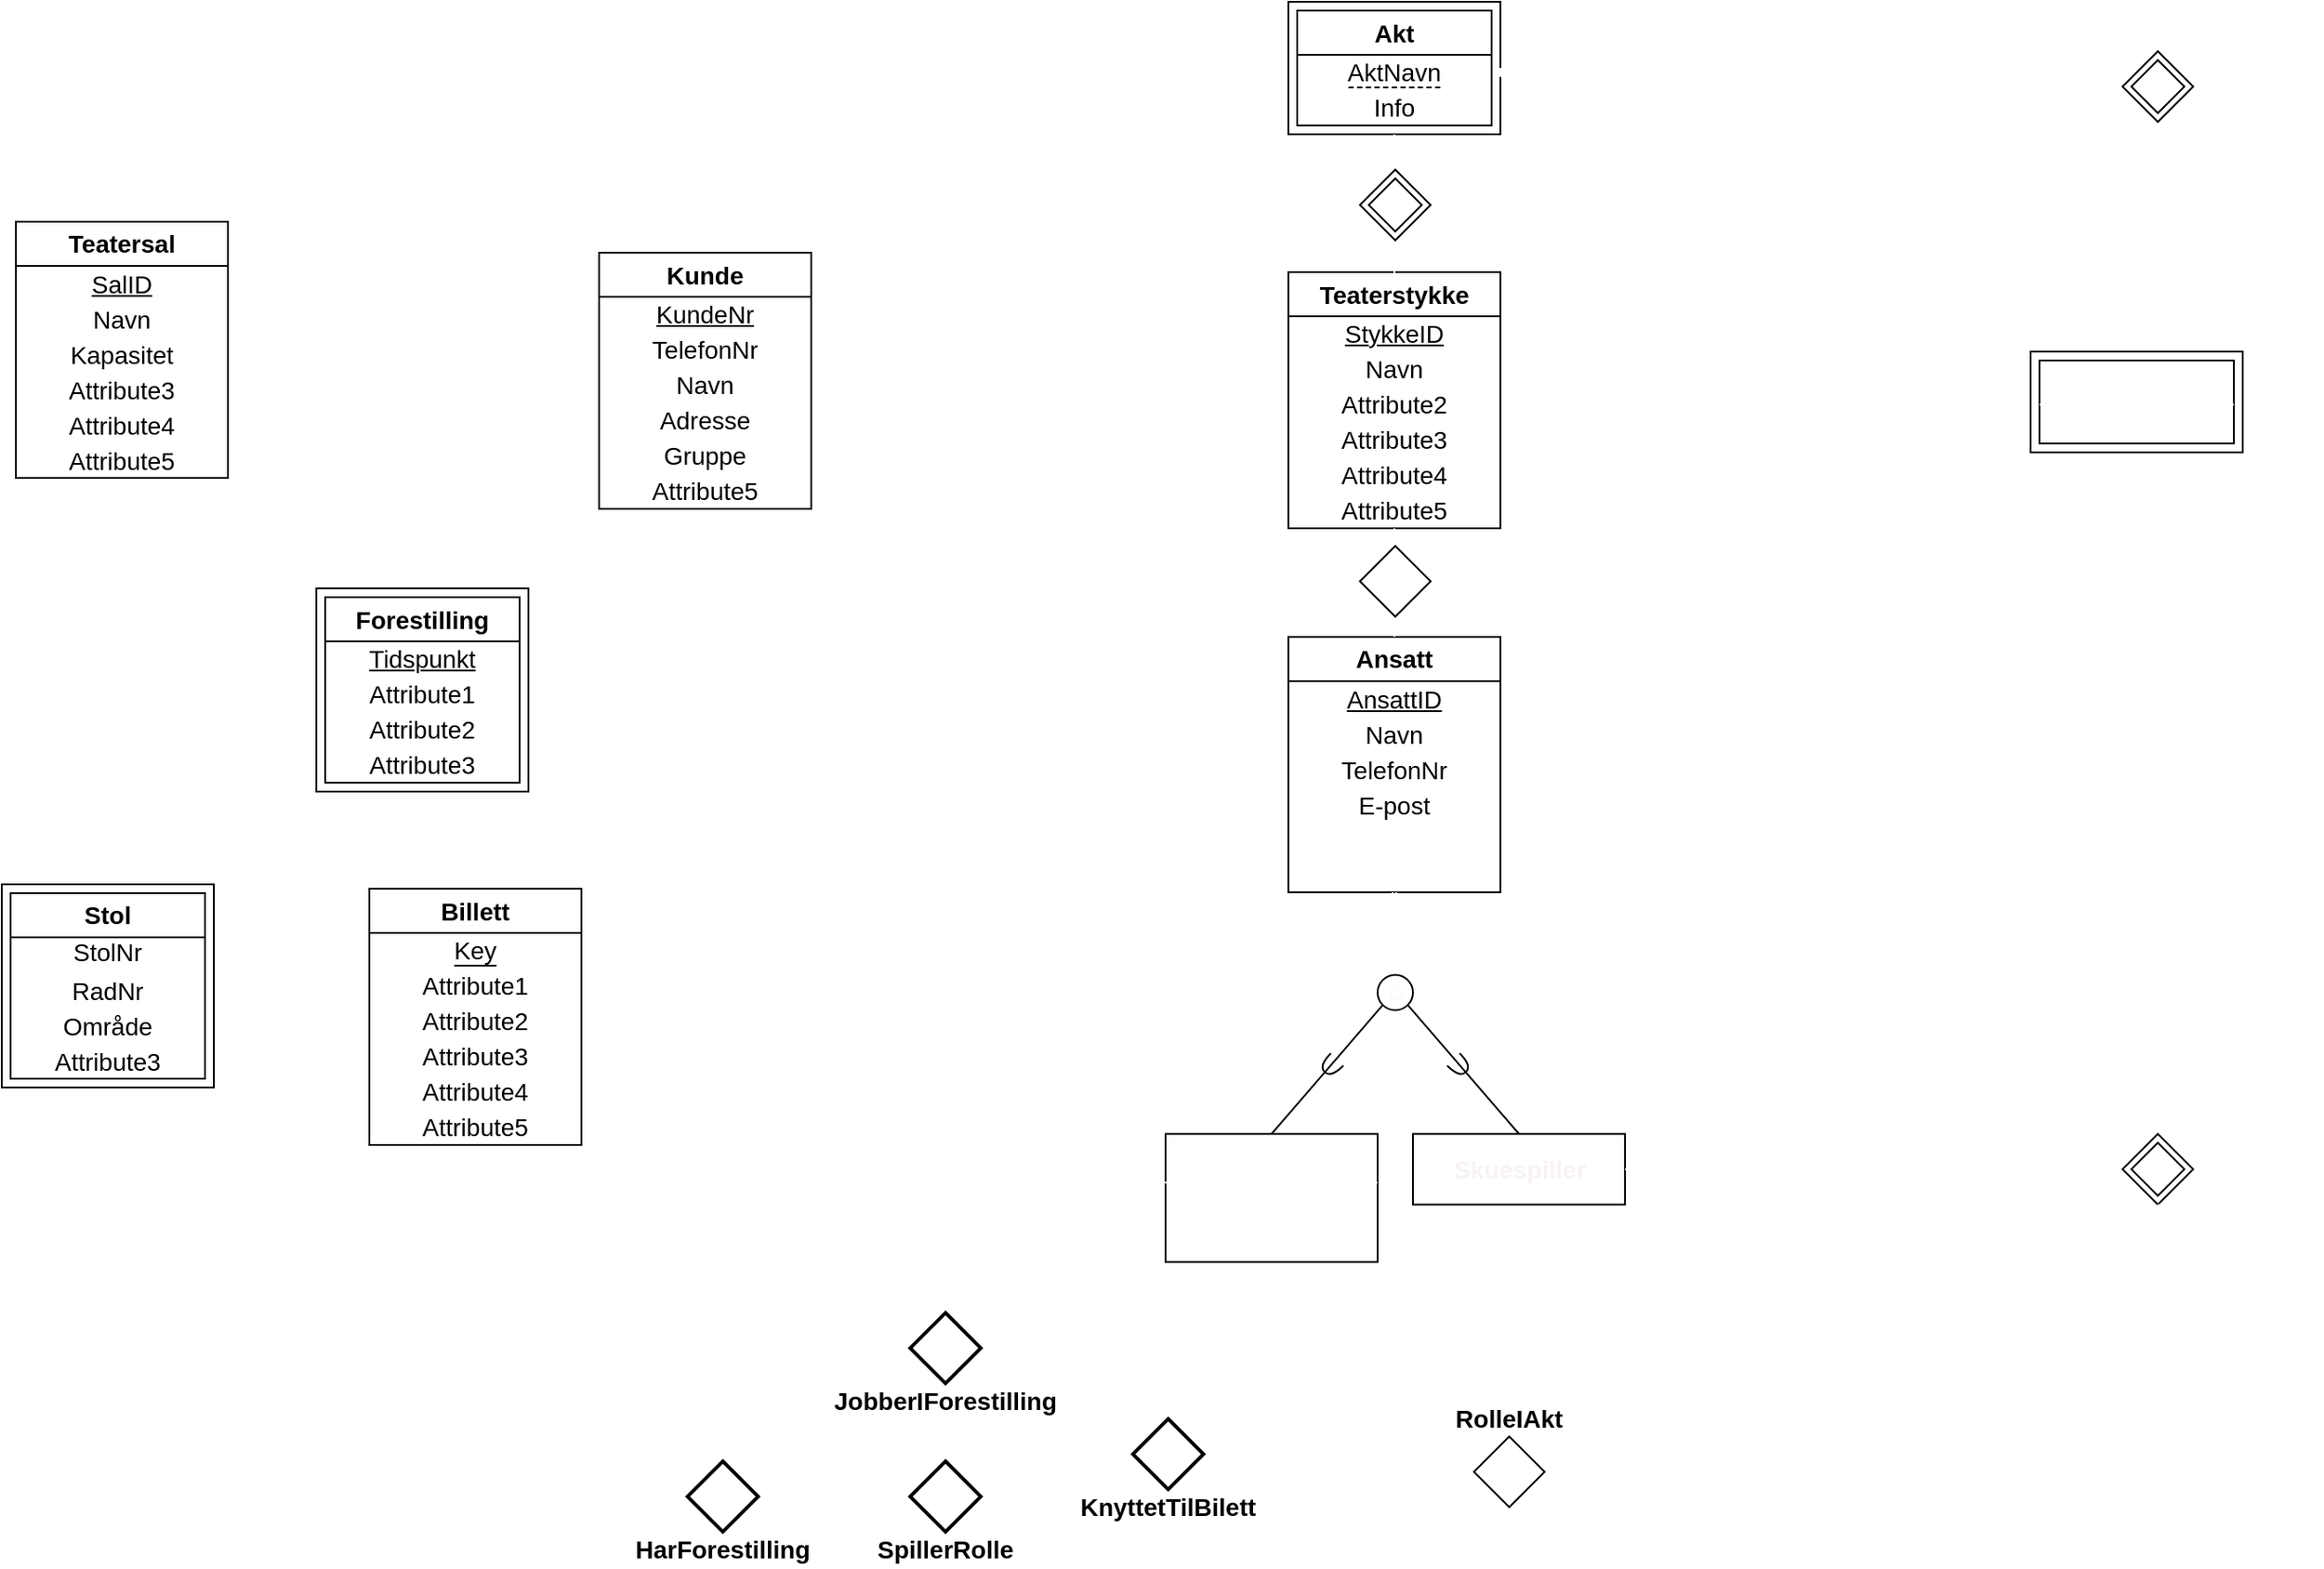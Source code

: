 <mxfile>
    <diagram id="6aBOskwQsQeoWCjWC5uv" name="Page-1">
        <mxGraphModel dx="283" dy="210" grid="1" gridSize="14" guides="1" tooltips="1" connect="1" arrows="1" fold="1" page="1" pageScale="1" pageWidth="1654" pageHeight="2336" math="0" shadow="0">
            <root>
                <mxCell id="0"/>
                <mxCell id="1" parent="0"/>
                <mxCell id="17" value="" style="rounded=0;whiteSpace=wrap;html=1;fontSize=14;strokeColor=default;strokeWidth=1;" vertex="1" parent="1">
                    <mxGeometry x="450" y="240" width="120" height="145" as="geometry"/>
                </mxCell>
                <mxCell id="18" value="&lt;span style=&quot;font-size: 14px;&quot;&gt;&lt;b&gt;Kunde&lt;/b&gt;&lt;/span&gt;" style="text;strokeColor=none;align=center;fillColor=none;html=1;verticalAlign=middle;whiteSpace=wrap;rounded=0;strokeWidth=1;" vertex="1" parent="1">
                    <mxGeometry x="450" y="240" width="120" height="25" as="geometry"/>
                </mxCell>
                <mxCell id="19" style="edgeStyle=none;html=1;exitX=0;exitY=0;exitDx=0;exitDy=0;entryX=1;entryY=0;entryDx=0;entryDy=0;endArrow=none;endFill=0;" edge="1" parent="1">
                    <mxGeometry relative="1" as="geometry">
                        <mxPoint x="450" y="265" as="sourcePoint"/>
                        <mxPoint x="570" y="265" as="targetPoint"/>
                    </mxGeometry>
                </mxCell>
                <mxCell id="20" value="&lt;span style=&quot;font-size: 14px;&quot;&gt;TelefonNr&lt;/span&gt;" style="text;strokeColor=none;align=center;fillColor=none;html=1;verticalAlign=middle;whiteSpace=wrap;rounded=0;strokeWidth=1;fontStyle=0" vertex="1" parent="1">
                    <mxGeometry x="450" y="285" width="120" height="20" as="geometry"/>
                </mxCell>
                <mxCell id="21" value="&lt;span style=&quot;font-size: 14px;&quot;&gt;Navn&lt;/span&gt;" style="text;strokeColor=none;align=center;fillColor=none;html=1;verticalAlign=middle;whiteSpace=wrap;rounded=0;strokeWidth=1;fontStyle=0" vertex="1" parent="1">
                    <mxGeometry x="450" y="305" width="120" height="20" as="geometry"/>
                </mxCell>
                <mxCell id="22" value="&lt;span style=&quot;font-size: 14px;&quot;&gt;Adresse&lt;/span&gt;" style="text;strokeColor=none;align=center;fillColor=none;html=1;verticalAlign=middle;whiteSpace=wrap;rounded=0;strokeWidth=1;fontStyle=0" vertex="1" parent="1">
                    <mxGeometry x="450" y="325" width="120" height="20" as="geometry"/>
                </mxCell>
                <mxCell id="23" value="&lt;span style=&quot;font-size: 14px;&quot;&gt;Gruppe&lt;/span&gt;" style="text;strokeColor=none;align=center;fillColor=none;html=1;verticalAlign=middle;whiteSpace=wrap;rounded=0;strokeWidth=1;fontStyle=0" vertex="1" parent="1">
                    <mxGeometry x="450" y="345" width="120" height="20" as="geometry"/>
                </mxCell>
                <mxCell id="24" value="&lt;font style=&quot;font-size: 14px;&quot;&gt;Attribute5&lt;/font&gt;" style="text;strokeColor=none;align=center;fillColor=none;html=1;verticalAlign=middle;whiteSpace=wrap;rounded=0;strokeWidth=1;fontStyle=0" vertex="1" parent="1">
                    <mxGeometry x="450" y="365" width="120" height="20" as="geometry"/>
                </mxCell>
                <mxCell id="25" value="&lt;span style=&quot;font-size: 14px;&quot;&gt;&lt;u&gt;KundeNr&lt;/u&gt;&lt;/span&gt;" style="text;strokeColor=none;align=center;fillColor=none;html=1;verticalAlign=middle;whiteSpace=wrap;rounded=0;strokeWidth=1;labelPosition=center;verticalLabelPosition=middle;" vertex="1" parent="1">
                    <mxGeometry x="450" y="265" width="120" height="20" as="geometry"/>
                </mxCell>
                <mxCell id="27" value="" style="rounded=0;whiteSpace=wrap;html=1;fontSize=14;strokeColor=default;strokeWidth=1;" vertex="1" parent="1">
                    <mxGeometry x="120" y="222.5" width="120" height="145" as="geometry"/>
                </mxCell>
                <mxCell id="28" value="&lt;span style=&quot;font-size: 14px;&quot;&gt;&lt;b&gt;Teatersal&lt;/b&gt;&lt;/span&gt;" style="text;strokeColor=none;align=center;fillColor=none;html=1;verticalAlign=middle;whiteSpace=wrap;rounded=0;strokeWidth=1;" vertex="1" parent="1">
                    <mxGeometry x="120" y="222.5" width="120" height="25" as="geometry"/>
                </mxCell>
                <mxCell id="29" style="edgeStyle=none;html=1;exitX=0;exitY=0;exitDx=0;exitDy=0;entryX=1;entryY=0;entryDx=0;entryDy=0;endArrow=none;endFill=0;" edge="1" parent="1">
                    <mxGeometry relative="1" as="geometry">
                        <mxPoint x="120" y="247.5" as="sourcePoint"/>
                        <mxPoint x="240" y="247.5" as="targetPoint"/>
                    </mxGeometry>
                </mxCell>
                <mxCell id="30" value="&lt;span style=&quot;font-size: 14px;&quot;&gt;Navn&lt;/span&gt;" style="text;strokeColor=none;align=center;fillColor=none;html=1;verticalAlign=middle;whiteSpace=wrap;rounded=0;strokeWidth=1;fontStyle=0" vertex="1" parent="1">
                    <mxGeometry x="120" y="267.5" width="120" height="20" as="geometry"/>
                </mxCell>
                <mxCell id="31" value="&lt;span style=&quot;font-size: 14px;&quot;&gt;Kapasitet&lt;/span&gt;" style="text;strokeColor=none;align=center;fillColor=none;html=1;verticalAlign=middle;whiteSpace=wrap;rounded=0;strokeWidth=1;fontStyle=0" vertex="1" parent="1">
                    <mxGeometry x="120" y="287.5" width="120" height="20" as="geometry"/>
                </mxCell>
                <mxCell id="32" value="&lt;font style=&quot;font-size: 14px;&quot;&gt;Attribute3&lt;/font&gt;" style="text;strokeColor=none;align=center;fillColor=none;html=1;verticalAlign=middle;whiteSpace=wrap;rounded=0;strokeWidth=1;fontStyle=0" vertex="1" parent="1">
                    <mxGeometry x="120" y="307.5" width="120" height="20" as="geometry"/>
                </mxCell>
                <mxCell id="33" value="&lt;font style=&quot;font-size: 14px;&quot;&gt;Attribute4&lt;/font&gt;" style="text;strokeColor=none;align=center;fillColor=none;html=1;verticalAlign=middle;whiteSpace=wrap;rounded=0;strokeWidth=1;fontStyle=0" vertex="1" parent="1">
                    <mxGeometry x="120" y="327.5" width="120" height="20" as="geometry"/>
                </mxCell>
                <mxCell id="34" value="&lt;font style=&quot;font-size: 14px;&quot;&gt;Attribute5&lt;/font&gt;" style="text;strokeColor=none;align=center;fillColor=none;html=1;verticalAlign=middle;whiteSpace=wrap;rounded=0;strokeWidth=1;fontStyle=0" vertex="1" parent="1">
                    <mxGeometry x="120" y="347.5" width="120" height="20" as="geometry"/>
                </mxCell>
                <mxCell id="35" value="&lt;span style=&quot;font-size: 14px;&quot;&gt;&lt;u&gt;SalID&lt;/u&gt;&lt;/span&gt;" style="text;strokeColor=none;align=center;fillColor=none;html=1;verticalAlign=middle;whiteSpace=wrap;rounded=0;strokeWidth=1;labelPosition=center;verticalLabelPosition=middle;" vertex="1" parent="1">
                    <mxGeometry x="120" y="247.5" width="120" height="20" as="geometry"/>
                </mxCell>
                <mxCell id="45" value="" style="rounded=0;whiteSpace=wrap;html=1;fontSize=14;strokeColor=default;strokeWidth=1;" vertex="1" parent="1">
                    <mxGeometry x="290" y="430" width="120" height="115" as="geometry"/>
                </mxCell>
                <mxCell id="46" value="" style="rounded=0;whiteSpace=wrap;html=1;fontSize=14;strokeColor=default;strokeWidth=1;" vertex="1" parent="1">
                    <mxGeometry x="295" y="435" width="110" height="105" as="geometry"/>
                </mxCell>
                <mxCell id="47" value="&lt;span style=&quot;font-size: 14px;&quot;&gt;&lt;b&gt;Forestilling&lt;/b&gt;&lt;/span&gt;" style="text;strokeColor=none;align=center;fillColor=none;html=1;verticalAlign=middle;whiteSpace=wrap;rounded=0;strokeWidth=1;" vertex="1" parent="1">
                    <mxGeometry x="295" y="435" width="110" height="25" as="geometry"/>
                </mxCell>
                <mxCell id="48" value="&lt;span style=&quot;border-color: var(--border-color); font-size: 14px;&quot;&gt;Attribute1&lt;/span&gt;" style="text;strokeColor=none;align=center;fillColor=none;html=1;verticalAlign=middle;whiteSpace=wrap;rounded=0;strokeWidth=1;" vertex="1" parent="1">
                    <mxGeometry x="295" y="480" width="110" height="20" as="geometry"/>
                </mxCell>
                <mxCell id="49" value="&lt;span style=&quot;border-color: var(--border-color); font-size: 14px;&quot;&gt;Attribute2&lt;/span&gt;" style="text;strokeColor=none;align=center;fillColor=none;html=1;verticalAlign=middle;whiteSpace=wrap;rounded=0;strokeWidth=1;" vertex="1" parent="1">
                    <mxGeometry x="295" y="500" width="110" height="20" as="geometry"/>
                </mxCell>
                <mxCell id="50" style="edgeStyle=none;html=1;exitX=0;exitY=0;exitDx=0;exitDy=0;entryX=1;entryY=0;entryDx=0;entryDy=0;endArrow=none;endFill=0;" edge="1" parent="1">
                    <mxGeometry relative="1" as="geometry">
                        <mxPoint x="295" y="460" as="sourcePoint"/>
                        <mxPoint x="405" y="460" as="targetPoint"/>
                    </mxGeometry>
                </mxCell>
                <mxCell id="51" value="&lt;span style=&quot;border-color: var(--border-color); font-size: 14px;&quot;&gt;Attribute3&lt;/span&gt;" style="text;strokeColor=none;align=center;fillColor=none;html=1;verticalAlign=middle;whiteSpace=wrap;rounded=0;strokeWidth=1;" vertex="1" parent="1">
                    <mxGeometry x="295" y="520" width="110" height="20" as="geometry"/>
                </mxCell>
                <mxCell id="52" value="&lt;span style=&quot;font-size: 14px;&quot;&gt;Tidspunkt&lt;/span&gt;" style="text;strokeColor=none;align=center;fillColor=none;html=1;verticalAlign=middle;whiteSpace=wrap;rounded=0;strokeWidth=1;fontStyle=4" vertex="1" parent="1">
                    <mxGeometry x="295" y="460" width="110" height="20" as="geometry"/>
                </mxCell>
                <mxCell id="53" value="" style="rounded=0;whiteSpace=wrap;html=1;fontSize=14;strokeColor=default;strokeWidth=1;" vertex="1" parent="1">
                    <mxGeometry x="840" y="251" width="120" height="145" as="geometry"/>
                </mxCell>
                <mxCell id="54" value="&lt;span style=&quot;font-size: 14px;&quot;&gt;&lt;b&gt;Teaterstykke&lt;/b&gt;&lt;/span&gt;" style="text;strokeColor=none;align=center;fillColor=none;html=1;verticalAlign=middle;whiteSpace=wrap;rounded=0;strokeWidth=1;" vertex="1" parent="1">
                    <mxGeometry x="840" y="251" width="120" height="25" as="geometry"/>
                </mxCell>
                <mxCell id="55" style="edgeStyle=none;html=1;exitX=0;exitY=0;exitDx=0;exitDy=0;entryX=1;entryY=0;entryDx=0;entryDy=0;endArrow=none;endFill=0;" edge="1" parent="1">
                    <mxGeometry relative="1" as="geometry">
                        <mxPoint x="840" y="276" as="sourcePoint"/>
                        <mxPoint x="960" y="276" as="targetPoint"/>
                    </mxGeometry>
                </mxCell>
                <mxCell id="56" value="&lt;span style=&quot;font-size: 14px;&quot;&gt;Navn&lt;/span&gt;" style="text;strokeColor=none;align=center;fillColor=none;html=1;verticalAlign=middle;whiteSpace=wrap;rounded=0;strokeWidth=1;fontStyle=0" vertex="1" parent="1">
                    <mxGeometry x="840" y="296" width="120" height="20" as="geometry"/>
                </mxCell>
                <mxCell id="57" value="&lt;font style=&quot;font-size: 14px;&quot;&gt;Attribute2&lt;/font&gt;" style="text;strokeColor=none;align=center;fillColor=none;html=1;verticalAlign=middle;whiteSpace=wrap;rounded=0;strokeWidth=1;fontStyle=0" vertex="1" parent="1">
                    <mxGeometry x="840" y="316" width="120" height="20" as="geometry"/>
                </mxCell>
                <mxCell id="58" value="&lt;font style=&quot;font-size: 14px;&quot;&gt;Attribute3&lt;/font&gt;" style="text;strokeColor=none;align=center;fillColor=none;html=1;verticalAlign=middle;whiteSpace=wrap;rounded=0;strokeWidth=1;fontStyle=0" vertex="1" parent="1">
                    <mxGeometry x="840" y="336" width="120" height="20" as="geometry"/>
                </mxCell>
                <mxCell id="59" value="&lt;font style=&quot;font-size: 14px;&quot;&gt;Attribute4&lt;/font&gt;" style="text;strokeColor=none;align=center;fillColor=none;html=1;verticalAlign=middle;whiteSpace=wrap;rounded=0;strokeWidth=1;fontStyle=0" vertex="1" parent="1">
                    <mxGeometry x="840" y="356" width="120" height="20" as="geometry"/>
                </mxCell>
                <mxCell id="60" value="&lt;font style=&quot;font-size: 14px;&quot;&gt;Attribute5&lt;/font&gt;" style="text;strokeColor=none;align=center;fillColor=none;html=1;verticalAlign=middle;whiteSpace=wrap;rounded=0;strokeWidth=1;fontStyle=0" vertex="1" parent="1">
                    <mxGeometry x="840" y="376" width="120" height="20" as="geometry"/>
                </mxCell>
                <mxCell id="61" value="&lt;span style=&quot;font-size: 14px;&quot;&gt;StykkeID&lt;/span&gt;" style="text;strokeColor=none;align=center;fillColor=none;html=1;verticalAlign=middle;whiteSpace=wrap;rounded=0;strokeWidth=1;labelPosition=center;verticalLabelPosition=middle;fontStyle=4" vertex="1" parent="1">
                    <mxGeometry x="840" y="276" width="120" height="20" as="geometry"/>
                </mxCell>
                <mxCell id="62" value="" style="rounded=0;whiteSpace=wrap;html=1;fontSize=14;strokeColor=default;strokeWidth=1;" vertex="1" parent="1">
                    <mxGeometry x="320" y="600" width="120" height="145" as="geometry"/>
                </mxCell>
                <mxCell id="63" value="&lt;span style=&quot;font-size: 14px;&quot;&gt;&lt;b&gt;Billett&lt;/b&gt;&lt;/span&gt;" style="text;strokeColor=none;align=center;fillColor=none;html=1;verticalAlign=middle;whiteSpace=wrap;rounded=0;strokeWidth=1;" vertex="1" parent="1">
                    <mxGeometry x="320" y="600" width="120" height="25" as="geometry"/>
                </mxCell>
                <mxCell id="64" style="edgeStyle=none;html=1;exitX=0;exitY=0;exitDx=0;exitDy=0;entryX=1;entryY=0;entryDx=0;entryDy=0;endArrow=none;endFill=0;" edge="1" parent="1">
                    <mxGeometry relative="1" as="geometry">
                        <mxPoint x="320" y="625" as="sourcePoint"/>
                        <mxPoint x="440" y="625" as="targetPoint"/>
                    </mxGeometry>
                </mxCell>
                <mxCell id="65" value="&lt;font style=&quot;font-size: 14px;&quot;&gt;Attribute1&lt;/font&gt;" style="text;strokeColor=none;align=center;fillColor=none;html=1;verticalAlign=middle;whiteSpace=wrap;rounded=0;strokeWidth=1;fontStyle=0" vertex="1" parent="1">
                    <mxGeometry x="320" y="645" width="120" height="20" as="geometry"/>
                </mxCell>
                <mxCell id="66" value="&lt;font style=&quot;font-size: 14px;&quot;&gt;Attribute2&lt;/font&gt;" style="text;strokeColor=none;align=center;fillColor=none;html=1;verticalAlign=middle;whiteSpace=wrap;rounded=0;strokeWidth=1;fontStyle=0" vertex="1" parent="1">
                    <mxGeometry x="320" y="665" width="120" height="20" as="geometry"/>
                </mxCell>
                <mxCell id="67" value="&lt;font style=&quot;font-size: 14px;&quot;&gt;Attribute3&lt;/font&gt;" style="text;strokeColor=none;align=center;fillColor=none;html=1;verticalAlign=middle;whiteSpace=wrap;rounded=0;strokeWidth=1;fontStyle=0" vertex="1" parent="1">
                    <mxGeometry x="320" y="685" width="120" height="20" as="geometry"/>
                </mxCell>
                <mxCell id="68" value="&lt;font style=&quot;font-size: 14px;&quot;&gt;Attribute4&lt;/font&gt;" style="text;strokeColor=none;align=center;fillColor=none;html=1;verticalAlign=middle;whiteSpace=wrap;rounded=0;strokeWidth=1;fontStyle=0" vertex="1" parent="1">
                    <mxGeometry x="320" y="705" width="120" height="20" as="geometry"/>
                </mxCell>
                <mxCell id="69" value="&lt;font style=&quot;font-size: 14px;&quot;&gt;Attribute5&lt;/font&gt;" style="text;strokeColor=none;align=center;fillColor=none;html=1;verticalAlign=middle;whiteSpace=wrap;rounded=0;strokeWidth=1;fontStyle=0" vertex="1" parent="1">
                    <mxGeometry x="320" y="725" width="120" height="20" as="geometry"/>
                </mxCell>
                <mxCell id="70" value="&lt;span style=&quot;border-bottom: 1px solid black&quot;&gt;&lt;font style=&quot;font-size: 14px;&quot;&gt;Key&lt;/font&gt;&lt;/span&gt;" style="text;strokeColor=none;align=center;fillColor=none;html=1;verticalAlign=middle;whiteSpace=wrap;rounded=0;strokeWidth=1;labelPosition=center;verticalLabelPosition=middle;" vertex="1" parent="1">
                    <mxGeometry x="320" y="625" width="120" height="20" as="geometry"/>
                </mxCell>
                <mxCell id="84" value="" style="rounded=0;whiteSpace=wrap;html=1;fontSize=14;strokeColor=default;strokeWidth=1;" vertex="1" parent="1">
                    <mxGeometry x="112" y="597.5" width="120" height="115" as="geometry"/>
                </mxCell>
                <mxCell id="85" value="" style="rounded=0;whiteSpace=wrap;html=1;fontSize=14;strokeColor=default;strokeWidth=1;" vertex="1" parent="1">
                    <mxGeometry x="117" y="602.5" width="110" height="105" as="geometry"/>
                </mxCell>
                <mxCell id="86" value="&lt;span style=&quot;font-size: 14px;&quot;&gt;&lt;b&gt;Stol&lt;/b&gt;&lt;/span&gt;" style="text;strokeColor=none;align=center;fillColor=none;html=1;verticalAlign=middle;whiteSpace=wrap;rounded=0;strokeWidth=1;" vertex="1" parent="1">
                    <mxGeometry x="117" y="602.5" width="110" height="25" as="geometry"/>
                </mxCell>
                <mxCell id="87" value="&lt;span style=&quot;font-size: 14px;&quot;&gt;RadNr&lt;/span&gt;" style="text;strokeColor=none;align=center;fillColor=none;html=1;verticalAlign=middle;whiteSpace=wrap;rounded=0;strokeWidth=1;" vertex="1" parent="1">
                    <mxGeometry x="117" y="647.5" width="110" height="20" as="geometry"/>
                </mxCell>
                <mxCell id="88" value="&lt;span style=&quot;font-size: 14px;&quot;&gt;Område&lt;/span&gt;" style="text;strokeColor=none;align=center;fillColor=none;html=1;verticalAlign=middle;whiteSpace=wrap;rounded=0;strokeWidth=1;" vertex="1" parent="1">
                    <mxGeometry x="117" y="667.5" width="110" height="20" as="geometry"/>
                </mxCell>
                <mxCell id="89" style="edgeStyle=none;html=1;exitX=0;exitY=0;exitDx=0;exitDy=0;entryX=1;entryY=0;entryDx=0;entryDy=0;endArrow=none;endFill=0;" edge="1" parent="1">
                    <mxGeometry relative="1" as="geometry">
                        <mxPoint x="117" y="627.5" as="sourcePoint"/>
                        <mxPoint x="227" y="627.5" as="targetPoint"/>
                    </mxGeometry>
                </mxCell>
                <mxCell id="90" value="&lt;span style=&quot;border-color: var(--border-color); font-size: 14px;&quot;&gt;Attribute3&lt;/span&gt;" style="text;strokeColor=none;align=center;fillColor=none;html=1;verticalAlign=middle;whiteSpace=wrap;rounded=0;strokeWidth=1;" vertex="1" parent="1">
                    <mxGeometry x="117" y="687.5" width="110" height="20" as="geometry"/>
                </mxCell>
                <mxCell id="91" value="&lt;span style=&quot;font-size: 14px;&quot;&gt;StolNr&lt;/span&gt;" style="text;strokeColor=none;align=center;fillColor=none;html=1;verticalAlign=middle;whiteSpace=wrap;rounded=0;strokeWidth=1;" vertex="1" parent="1">
                    <mxGeometry x="117" y="627.5" width="110" height="16.5" as="geometry"/>
                </mxCell>
                <mxCell id="129" value="" style="rounded=0;whiteSpace=wrap;html=1;fontSize=14;strokeColor=default;strokeWidth=1;glass=0;labelBorderColor=none;fillColor=none;" vertex="1" parent="1">
                    <mxGeometry x="840" y="98" width="120" height="75" as="geometry"/>
                </mxCell>
                <mxCell id="130" value="" style="rounded=0;whiteSpace=wrap;html=1;fontSize=14;strokeColor=default;strokeWidth=1;glass=0;labelBorderColor=none;fillColor=none;" vertex="1" parent="1">
                    <mxGeometry x="845" y="103" width="110" height="65" as="geometry"/>
                </mxCell>
                <mxCell id="131" value="&lt;b&gt;&lt;font style=&quot;font-size: 14px;&quot;&gt;Akt&lt;/font&gt;&lt;/b&gt;" style="text;strokeColor=none;align=center;fillColor=none;html=1;verticalAlign=middle;whiteSpace=wrap;rounded=0;strokeWidth=1;glass=0;labelBorderColor=none;" vertex="1" parent="1">
                    <mxGeometry x="845" y="103" width="110" height="25" as="geometry"/>
                </mxCell>
                <mxCell id="132" value="&lt;span style=&quot;border-bottom: 1px dashed black&quot;&gt;&lt;font style=&quot;font-size: 14px;&quot;&gt;AktNavn&lt;/font&gt;&lt;/span&gt;" style="text;strokeColor=none;align=center;fillColor=none;html=1;verticalAlign=middle;whiteSpace=wrap;rounded=0;strokeWidth=1;glass=0;labelBorderColor=none;" vertex="1" parent="1">
                    <mxGeometry x="845" y="128" width="110" height="20" as="geometry"/>
                </mxCell>
                <mxCell id="133" value="&lt;span style=&quot;border-color: var(--border-color); font-size: 14px;&quot;&gt;Info&lt;/span&gt;" style="text;strokeColor=none;align=center;fillColor=none;html=1;verticalAlign=middle;whiteSpace=wrap;rounded=0;strokeWidth=1;glass=0;labelBorderColor=none;" vertex="1" parent="1">
                    <mxGeometry x="845" y="148" width="110" height="20" as="geometry"/>
                </mxCell>
                <mxCell id="134" style="edgeStyle=none;html=1;exitX=0;exitY=0;exitDx=0;exitDy=0;entryX=1;entryY=0;entryDx=0;entryDy=0;endArrow=none;endFill=0;" edge="1" parent="1" source="132" target="132">
                    <mxGeometry relative="1" as="geometry"/>
                </mxCell>
                <mxCell id="135" value="" style="rhombus;whiteSpace=wrap;html=1;fontSize=14;strokeColor=default;glass=0;labelBorderColor=none;strokeWidth=2;fillColor=none;" vertex="1" parent="1">
                    <mxGeometry x="500.0" y="924" width="40" height="40" as="geometry"/>
                </mxCell>
                <mxCell id="136" value="&lt;b&gt;HarForestilling&lt;/b&gt;" style="text;strokeColor=none;align=center;fillColor=none;html=1;verticalAlign=middle;whiteSpace=wrap;rounded=0;fontSize=14;glass=0;labelBorderColor=none;strokeWidth=2;" vertex="1" parent="1">
                    <mxGeometry x="490" y="964" width="60" height="20" as="geometry"/>
                </mxCell>
                <mxCell id="137" value="" style="rhombus;whiteSpace=wrap;html=1;fontSize=14;strokeColor=default;glass=0;labelBorderColor=none;strokeWidth=2;fillColor=none;" vertex="1" parent="1">
                    <mxGeometry x="626.0" y="924" width="40" height="40" as="geometry"/>
                </mxCell>
                <mxCell id="138" value="&lt;b&gt;SpillerRolle&lt;/b&gt;" style="text;strokeColor=none;align=center;fillColor=none;html=1;verticalAlign=middle;whiteSpace=wrap;rounded=0;fontSize=14;glass=0;labelBorderColor=none;strokeWidth=2;" vertex="1" parent="1">
                    <mxGeometry x="616" y="964" width="60" height="20" as="geometry"/>
                </mxCell>
                <mxCell id="139" value="" style="rhombus;whiteSpace=wrap;html=1;fontSize=14;strokeColor=default;glass=0;labelBorderColor=none;strokeWidth=2;fillColor=none;" vertex="1" parent="1">
                    <mxGeometry x="752.0" y="900" width="40" height="40" as="geometry"/>
                </mxCell>
                <mxCell id="140" value="&lt;b&gt;KnyttetTilBilett&lt;/b&gt;" style="text;strokeColor=none;align=center;fillColor=none;html=1;verticalAlign=middle;whiteSpace=wrap;rounded=0;fontSize=14;glass=0;labelBorderColor=none;strokeWidth=2;" vertex="1" parent="1">
                    <mxGeometry x="742" y="940" width="60" height="20" as="geometry"/>
                </mxCell>
                <mxCell id="141" value="" style="rhombus;whiteSpace=wrap;html=1;fontSize=14;strokeColor=default;glass=0;labelBorderColor=none;strokeWidth=2;fillColor=none;" vertex="1" parent="1">
                    <mxGeometry x="626.0" y="840" width="40" height="40" as="geometry"/>
                </mxCell>
                <mxCell id="142" value="&lt;b&gt;JobberIForestilling&lt;/b&gt;" style="text;strokeColor=none;align=center;fillColor=none;html=1;verticalAlign=middle;whiteSpace=wrap;rounded=0;fontSize=14;glass=0;labelBorderColor=none;strokeWidth=2;" vertex="1" parent="1">
                    <mxGeometry x="616" y="880" width="60" height="20" as="geometry"/>
                </mxCell>
                <mxCell id="143" value="" style="rounded=0;whiteSpace=wrap;html=1;fontSize=14;strokeColor=default;strokeWidth=1;" vertex="1" parent="1">
                    <mxGeometry x="840" y="457.5" width="120" height="144.5" as="geometry"/>
                </mxCell>
                <mxCell id="144" value="&lt;span style=&quot;font-size: 14px;&quot;&gt;&lt;b&gt;Ansatt&lt;/b&gt;&lt;/span&gt;" style="text;strokeColor=none;align=center;fillColor=none;html=1;verticalAlign=middle;whiteSpace=wrap;rounded=0;strokeWidth=1;" vertex="1" parent="1">
                    <mxGeometry x="840" y="457.5" width="120" height="25" as="geometry"/>
                </mxCell>
                <mxCell id="145" style="edgeStyle=none;html=1;exitX=0;exitY=0;exitDx=0;exitDy=0;entryX=1;entryY=0;entryDx=0;entryDy=0;endArrow=none;endFill=0;" edge="1" parent="1">
                    <mxGeometry relative="1" as="geometry">
                        <mxPoint x="840" y="482.5" as="sourcePoint"/>
                        <mxPoint x="960" y="482.5" as="targetPoint"/>
                    </mxGeometry>
                </mxCell>
                <mxCell id="146" value="&lt;span style=&quot;font-size: 14px;&quot;&gt;Navn&lt;/span&gt;" style="text;strokeColor=none;align=center;fillColor=none;html=1;verticalAlign=middle;whiteSpace=wrap;rounded=0;strokeWidth=1;fontStyle=0" vertex="1" parent="1">
                    <mxGeometry x="840" y="502.5" width="120" height="20" as="geometry"/>
                </mxCell>
                <mxCell id="147" value="&lt;span style=&quot;font-size: 14px;&quot;&gt;TelefonNr&lt;/span&gt;" style="text;strokeColor=none;align=center;fillColor=none;html=1;verticalAlign=middle;whiteSpace=wrap;rounded=0;strokeWidth=1;fontStyle=0" vertex="1" parent="1">
                    <mxGeometry x="840" y="522.5" width="120" height="20" as="geometry"/>
                </mxCell>
                <mxCell id="148" value="&lt;span style=&quot;font-size: 14px;&quot;&gt;E-post&lt;/span&gt;" style="text;strokeColor=none;align=center;fillColor=none;html=1;verticalAlign=middle;whiteSpace=wrap;rounded=0;strokeWidth=1;fontStyle=0" vertex="1" parent="1">
                    <mxGeometry x="840" y="542.5" width="120" height="20" as="geometry"/>
                </mxCell>
                <mxCell id="151" value="&lt;span style=&quot;font-size: 14px;&quot;&gt;&lt;u&gt;AnsattID&lt;/u&gt;&lt;/span&gt;" style="text;strokeColor=none;align=center;fillColor=none;html=1;verticalAlign=middle;whiteSpace=wrap;rounded=0;strokeWidth=1;labelPosition=center;verticalLabelPosition=middle;" vertex="1" parent="1">
                    <mxGeometry x="840" y="482.5" width="120" height="20" as="geometry"/>
                </mxCell>
                <mxCell id="153" value="&lt;font color=&quot;#fefbfb&quot;&gt;D&lt;/font&gt;" style="ellipse;whiteSpace=wrap;html=1;aspect=fixed;fontColor=#000000;" vertex="1" parent="1">
                    <mxGeometry x="890.5" y="648.75" width="20" height="20" as="geometry"/>
                </mxCell>
                <mxCell id="154" value="" style="endArrow=none;html=1;strokeColor=default;endSize=6;targetPerimeterSpacing=0;endFill=0;exitX=1;exitY=1;exitDx=0;exitDy=0;entryX=0.5;entryY=0;entryDx=0;entryDy=0;fontColor=#000000;strokeWidth=1;" edge="1" source="153" target="157" parent="1">
                    <mxGeometry relative="1" as="geometry">
                        <mxPoint x="930.5" y="688.75" as="sourcePoint"/>
                        <mxPoint x="1030.5" y="738.75" as="targetPoint"/>
                    </mxGeometry>
                </mxCell>
                <mxCell id="155" value="" style="shape=requiredInterface;html=1;verticalLabelPosition=bottom;sketch=0;rotation=45;fontColor=#000000;" vertex="1" parent="154">
                    <mxGeometry width="10" height="10" relative="1" as="geometry">
                        <mxPoint x="-7" y="-7" as="offset"/>
                    </mxGeometry>
                </mxCell>
                <mxCell id="156" value="" style="rounded=0;whiteSpace=wrap;html=1;fontSize=14;strokeColor=default;strokeWidth=1;movable=1;resizable=1;rotatable=1;deletable=1;editable=1;connectable=1;fontColor=#000000;" vertex="1" parent="1">
                    <mxGeometry x="910.5" y="738.75" width="120" height="40" as="geometry"/>
                </mxCell>
                <mxCell id="157" value="&lt;span style=&quot;font-size: 14px;&quot;&gt;&lt;b&gt;&lt;font color=&quot;#f8f2f2&quot;&gt;Skuespiller&lt;/font&gt;&lt;/b&gt;&lt;/span&gt;" style="text;strokeColor=none;align=center;fillColor=none;html=1;verticalAlign=middle;whiteSpace=wrap;rounded=0;strokeWidth=1;movable=1;resizable=1;rotatable=1;deletable=1;editable=1;connectable=1;fontColor=#000000;" vertex="1" parent="1">
                    <mxGeometry x="910.5" y="738.75" width="120" height="40" as="geometry"/>
                </mxCell>
                <mxCell id="158" value="" style="rounded=0;whiteSpace=wrap;html=1;fontSize=14;strokeColor=default;strokeWidth=1;movable=1;resizable=1;rotatable=1;deletable=1;editable=1;connectable=1;fontColor=#000000;" vertex="1" parent="1">
                    <mxGeometry x="770.5" y="738.75" width="120" height="72.5" as="geometry"/>
                </mxCell>
                <mxCell id="159" value="&lt;span style=&quot;font-size: 14px;&quot;&gt;&lt;b&gt;&lt;font color=&quot;#ffffff&quot;&gt;Annet&lt;/font&gt;&lt;/b&gt;&lt;/span&gt;" style="text;strokeColor=none;align=center;fillColor=none;html=1;verticalAlign=middle;whiteSpace=wrap;rounded=0;strokeWidth=1;movable=1;resizable=1;rotatable=1;deletable=1;editable=1;connectable=1;fontColor=#000000;" vertex="1" parent="1">
                    <mxGeometry x="770.5" y="738.75" width="120" height="30.5" as="geometry"/>
                </mxCell>
                <mxCell id="160" value="" style="endArrow=none;html=1;strokeColor=default;endSize=6;targetPerimeterSpacing=0;endFill=0;exitX=0;exitY=1;exitDx=0;exitDy=0;entryX=0.5;entryY=0;entryDx=0;entryDy=0;fontColor=#000000;strokeWidth=1;" edge="1" source="153" target="159" parent="1">
                    <mxGeometry relative="1" as="geometry">
                        <mxPoint x="853.43" y="653.751" as="sourcePoint"/>
                        <mxPoint x="720.501" y="726.68" as="targetPoint"/>
                    </mxGeometry>
                </mxCell>
                <mxCell id="161" value="" style="shape=requiredInterface;html=1;verticalLabelPosition=bottom;sketch=0;rotation=-225;flipH=0;flipV=0;fontColor=#000000;" vertex="1" parent="160">
                    <mxGeometry width="10" height="10" relative="1" as="geometry">
                        <mxPoint x="-3" y="-7" as="offset"/>
                    </mxGeometry>
                </mxCell>
                <mxCell id="162" value="" style="shape=link;html=1;endArrow=none;endFill=0;curved=1;entryX=0.5;entryY=0;entryDx=0;entryDy=0;strokeColor=#FFFFFF;fontColor=#000000;strokeWidth=1;width=2;fillColor=#f9f7ed;exitX=0.5;exitY=1;exitDx=0;exitDy=0;" edge="1" parent="1" source="143">
                    <mxGeometry width="100" relative="1" as="geometry">
                        <mxPoint x="900.33" y="614" as="sourcePoint"/>
                        <mxPoint x="900.33" y="644" as="targetPoint"/>
                    </mxGeometry>
                </mxCell>
                <mxCell id="164" value="Stilling" style="text;html=1;align=center;verticalAlign=middle;resizable=0;points=[];autosize=1;strokeColor=none;fillColor=none;fontColor=#ffffff;" vertex="1" parent="1">
                    <mxGeometry x="795.5" y="766.25" width="70" height="28" as="geometry"/>
                </mxCell>
                <mxCell id="165" value="" style="edgeStyle=segmentEdgeStyle;endArrow=none;html=1;curved=0;rounded=0;endSize=8;startSize=8;endFill=0;strokeColor=#FFFFFF;fontColor=#ffffff;entryX=0.999;entryY=0.906;entryDx=0;entryDy=0;entryPerimeter=0;" edge="1" parent="1" target="159">
                    <mxGeometry width="50" height="50" relative="1" as="geometry">
                        <mxPoint x="770.5" y="766.25" as="sourcePoint"/>
                        <mxPoint x="850.49" y="766.25" as="targetPoint"/>
                        <Array as="points">
                            <mxPoint x="769.5" y="766.25"/>
                        </Array>
                    </mxGeometry>
                </mxCell>
                <mxCell id="168" value="Status" style="text;html=1;align=center;verticalAlign=middle;resizable=0;points=[];autosize=1;strokeColor=none;fillColor=none;fontColor=#ffffff;" vertex="1" parent="1">
                    <mxGeometry x="865" y="562.5" width="70" height="28" as="geometry"/>
                </mxCell>
                <mxCell id="169" value="" style="rounded=0;whiteSpace=wrap;html=1;fontSize=14;strokeColor=default;strokeWidth=1;fontColor=#ffffff;" vertex="1" parent="1">
                    <mxGeometry x="1260" y="296" width="120" height="57" as="geometry"/>
                </mxCell>
                <mxCell id="170" value="" style="rounded=0;whiteSpace=wrap;html=1;fontSize=14;strokeColor=default;strokeWidth=1;fontColor=#ffffff;" vertex="1" parent="1">
                    <mxGeometry x="1265" y="301" width="110" height="47" as="geometry"/>
                </mxCell>
                <mxCell id="171" value="&lt;span style=&quot;font-size: 14px;&quot;&gt;&lt;b&gt;Rolle&lt;/b&gt;&lt;/span&gt;" style="text;strokeColor=none;align=center;fillColor=none;html=1;verticalAlign=middle;whiteSpace=wrap;rounded=0;strokeWidth=1;fontColor=#ffffff;" vertex="1" parent="1">
                    <mxGeometry x="1265" y="301" width="110" height="25" as="geometry"/>
                </mxCell>
                <mxCell id="172" value="&lt;span style=&quot;font-size: 14px;&quot;&gt;Navn&lt;/span&gt;" style="text;strokeColor=none;align=center;fillColor=none;html=1;verticalAlign=middle;whiteSpace=wrap;rounded=0;strokeWidth=1;labelPosition=center;verticalLabelPosition=middle;fontColor=#ffffff;" vertex="1" parent="1">
                    <mxGeometry x="1265" y="326" width="110" height="20" as="geometry"/>
                </mxCell>
                <mxCell id="173" style="edgeStyle=none;html=1;exitX=0;exitY=0;exitDx=0;exitDy=0;entryX=1;entryY=0;entryDx=0;entryDy=0;endArrow=none;endFill=0;strokeColor=#FFFFFF;fontColor=#ffffff;" edge="1" source="172" target="172" parent="1">
                    <mxGeometry relative="1" as="geometry"/>
                </mxCell>
                <mxCell id="174" value="" style="edgeStyle=segmentEdgeStyle;endArrow=none;html=1;curved=0;rounded=0;endSize=8;startSize=8;endFill=0;strokeColor=#FFFFFF;fontColor=#ffffff;entryX=0.568;entryY=1.047;entryDx=0;entryDy=0;entryPerimeter=0;exitX=1;exitY=0.5;exitDx=0;exitDy=0;" edge="1" parent="1" source="157" target="169">
                    <mxGeometry width="50" height="50" relative="1" as="geometry">
                        <mxPoint x="1274" y="728.29" as="sourcePoint"/>
                        <mxPoint x="1328.0" y="385" as="targetPoint"/>
                        <Array as="points">
                            <mxPoint x="1288" y="759"/>
                            <mxPoint x="1330" y="759"/>
                            <mxPoint x="1330" y="356"/>
                        </Array>
                    </mxGeometry>
                </mxCell>
                <mxCell id="177" value="" style="rhombus;whiteSpace=wrap;html=1;fontSize=14;strokeColor=default;" vertex="1" parent="1">
                    <mxGeometry x="945.0" y="910" width="40" height="40" as="geometry"/>
                </mxCell>
                <mxCell id="178" value="&lt;b&gt;RolleIAkt&lt;/b&gt;" style="text;strokeColor=none;align=center;fillColor=none;html=1;verticalAlign=middle;whiteSpace=wrap;rounded=0;fontSize=14;" vertex="1" parent="1">
                    <mxGeometry x="935" y="890" width="60" height="20" as="geometry"/>
                </mxCell>
                <mxCell id="180" value="" style="rhombus;whiteSpace=wrap;html=1;fontSize=14;strokeColor=default;fontColor=#ffffff;" vertex="1" parent="1">
                    <mxGeometry x="1312" y="738.75" width="40" height="40" as="geometry"/>
                </mxCell>
                <mxCell id="181" value="&lt;b&gt;SpillerRolle&lt;br&gt;&lt;br&gt;&lt;/b&gt;" style="text;strokeColor=none;align=center;fillColor=none;html=1;verticalAlign=middle;whiteSpace=wrap;rounded=0;fontSize=14;fontColor=#ffffff;" vertex="1" parent="1">
                    <mxGeometry x="1302" y="778.75" width="60" height="20" as="geometry"/>
                </mxCell>
                <mxCell id="182" value="" style="rhombus;whiteSpace=wrap;html=1;fontSize=14;strokeColor=default;fontColor=#ffffff;" vertex="1" parent="1">
                    <mxGeometry x="1317" y="743.75" width="30" height="30" as="geometry"/>
                </mxCell>
                <mxCell id="183" value="" style="edgeStyle=segmentEdgeStyle;endArrow=none;html=1;curved=0;rounded=0;endSize=8;startSize=8;endFill=0;strokeColor=#FFFFFF;fontColor=#ffffff;exitX=1;exitY=0.5;exitDx=0;exitDy=0;" edge="1" parent="1" source="129">
                    <mxGeometry width="50" height="50" relative="1" as="geometry">
                        <mxPoint x="1134" y="154" as="sourcePoint"/>
                        <mxPoint x="1330" y="294" as="targetPoint"/>
                        <Array as="points">
                            <mxPoint x="960" y="140"/>
                            <mxPoint x="1330" y="140"/>
                        </Array>
                    </mxGeometry>
                </mxCell>
                <mxCell id="185" value="" style="edgeStyle=segmentEdgeStyle;endArrow=none;html=1;curved=0;rounded=0;endSize=8;startSize=8;endFill=0;strokeColor=#FFFFFF;fontColor=#ffffff;exitX=0.5;exitY=1;exitDx=0;exitDy=0;" edge="1" parent="1" source="129">
                    <mxGeometry width="50" height="50" relative="1" as="geometry">
                        <mxPoint x="880.5" y="210" as="sourcePoint"/>
                        <mxPoint x="900" y="252" as="targetPoint"/>
                        <Array as="points">
                            <mxPoint x="900" y="247"/>
                        </Array>
                    </mxGeometry>
                </mxCell>
                <mxCell id="186" value="" style="rhombus;whiteSpace=wrap;html=1;fontSize=14;strokeColor=default;fontColor=#ffffff;" vertex="1" parent="1">
                    <mxGeometry x="880.5" y="193" width="40" height="40" as="geometry"/>
                </mxCell>
                <mxCell id="187" value="&lt;b&gt;AktIStykke&lt;/b&gt;" style="text;strokeColor=none;align=center;fillColor=none;html=1;verticalAlign=middle;whiteSpace=wrap;rounded=0;fontSize=14;fontColor=#ffffff;" vertex="1" parent="1">
                    <mxGeometry x="940.5" y="203" width="60" height="20" as="geometry"/>
                </mxCell>
                <mxCell id="188" value="" style="rhombus;whiteSpace=wrap;html=1;fontSize=14;strokeColor=default;fontColor=#ffffff;" vertex="1" parent="1">
                    <mxGeometry x="885.5" y="198" width="30" height="30" as="geometry"/>
                </mxCell>
                <mxCell id="189" value="" style="edgeStyle=segmentEdgeStyle;endArrow=none;html=1;curved=0;rounded=0;endSize=8;startSize=8;endFill=0;strokeColor=#FFFFFF;fontColor=#ffffff;exitX=0.5;exitY=1;exitDx=0;exitDy=0;entryX=0.5;entryY=0;entryDx=0;entryDy=0;" edge="1" parent="1" source="60" target="144">
                    <mxGeometry width="50" height="50" relative="1" as="geometry">
                        <mxPoint x="879.99" y="430" as="sourcePoint"/>
                        <mxPoint x="919.99" y="430" as="targetPoint"/>
                        <Array as="points"/>
                    </mxGeometry>
                </mxCell>
                <mxCell id="190" value="" style="rhombus;whiteSpace=wrap;html=1;fontSize=14;strokeColor=default;fontColor=#ffffff;" vertex="1" parent="1">
                    <mxGeometry x="880.5" y="406" width="40" height="40" as="geometry"/>
                </mxCell>
                <mxCell id="191" value="&lt;b&gt;AnsattIStykke&lt;/b&gt;" style="text;strokeColor=none;align=left;fillColor=none;html=1;verticalAlign=middle;whiteSpace=wrap;rounded=0;fontSize=14;fontColor=#ffffff;" vertex="1" parent="1">
                    <mxGeometry x="925.5" y="416" width="60" height="20" as="geometry"/>
                </mxCell>
                <mxCell id="192" value="" style="rhombus;whiteSpace=wrap;html=1;fontSize=14;strokeColor=default;fontColor=#ffffff;" vertex="1" parent="1">
                    <mxGeometry x="1312" y="126" width="40" height="40" as="geometry"/>
                </mxCell>
                <mxCell id="193" value="&lt;b&gt;DeltarIAkt&lt;/b&gt;" style="text;strokeColor=none;align=center;fillColor=none;html=1;verticalAlign=middle;whiteSpace=wrap;rounded=0;fontSize=14;fontColor=#ffffff;" vertex="1" parent="1">
                    <mxGeometry x="1362" y="136" width="60" height="20" as="geometry"/>
                </mxCell>
                <mxCell id="194" value="" style="rhombus;whiteSpace=wrap;html=1;fontSize=14;strokeColor=default;fontColor=#ffffff;" vertex="1" parent="1">
                    <mxGeometry x="1317" y="131" width="30" height="30" as="geometry"/>
                </mxCell>
            </root>
        </mxGraphModel>
    </diagram>
</mxfile>
